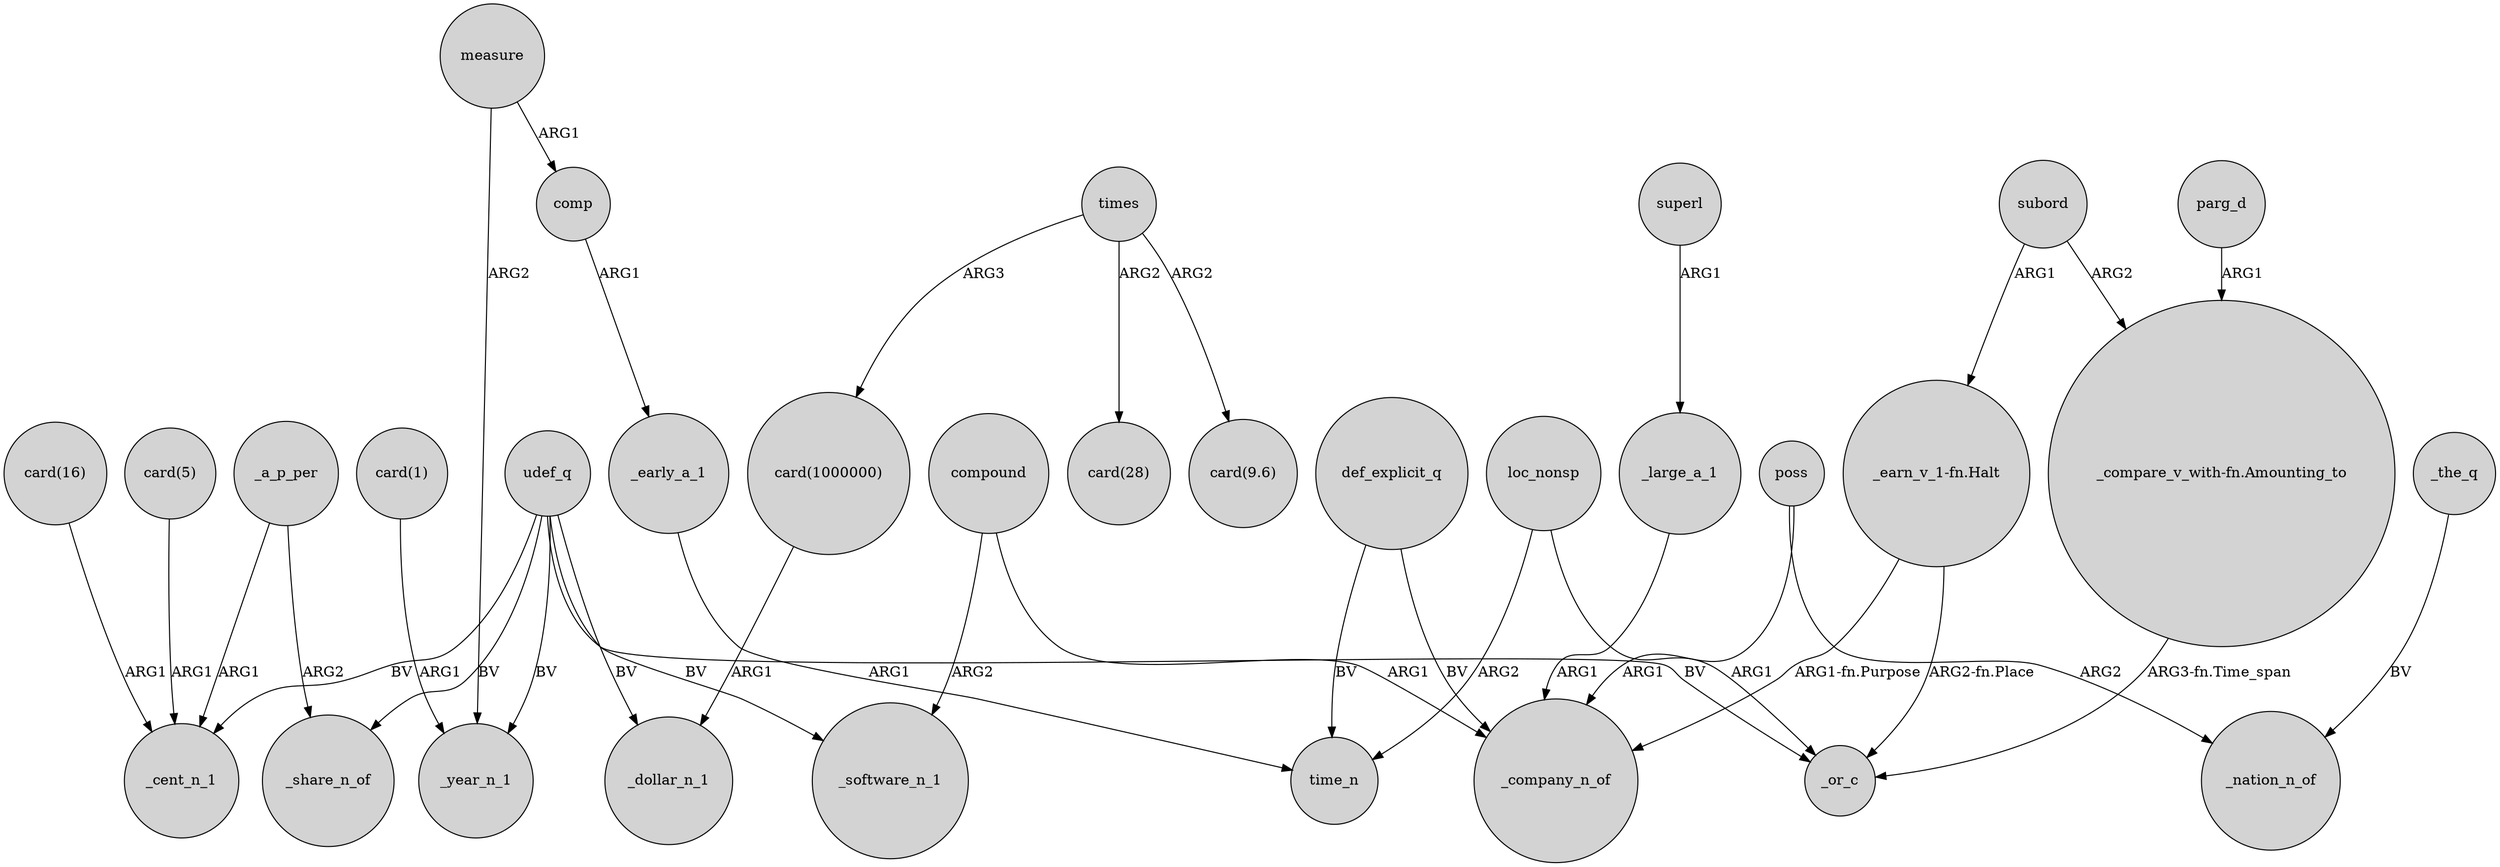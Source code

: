 digraph {
	node [shape=circle style=filled]
	_early_a_1 -> time_n [label=ARG1]
	_a_p_per -> _cent_n_1 [label=ARG1]
	"card(1)" -> _year_n_1 [label=ARG1]
	_the_q -> _nation_n_of [label=BV]
	times -> "card(28)" [label=ARG2]
	times -> "card(1000000)" [label=ARG3]
	"card(16)" -> _cent_n_1 [label=ARG1]
	"_earn_v_1-fn.Halt" -> _company_n_of [label="ARG1-fn.Purpose"]
	comp -> _early_a_1 [label=ARG1]
	"_compare_v_with-fn.Amounting_to" -> _or_c [label="ARG3-fn.Time_span"]
	compound -> _company_n_of [label=ARG1]
	subord -> "_earn_v_1-fn.Halt" [label=ARG1]
	udef_q -> _cent_n_1 [label=BV]
	udef_q -> _or_c [label=BV]
	_large_a_1 -> _company_n_of [label=ARG1]
	measure -> _year_n_1 [label=ARG2]
	_a_p_per -> _share_n_of [label=ARG2]
	udef_q -> _share_n_of [label=BV]
	poss -> _nation_n_of [label=ARG2]
	udef_q -> _dollar_n_1 [label=BV]
	"card(1000000)" -> _dollar_n_1 [label=ARG1]
	compound -> _software_n_1 [label=ARG2]
	loc_nonsp -> _or_c [label=ARG1]
	"_earn_v_1-fn.Halt" -> _or_c [label="ARG2-fn.Place"]
	measure -> comp [label=ARG1]
	def_explicit_q -> time_n [label=BV]
	udef_q -> _year_n_1 [label=BV]
	loc_nonsp -> time_n [label=ARG2]
	poss -> _company_n_of [label=ARG1]
	times -> "card(9.6)" [label=ARG2]
	udef_q -> _software_n_1 [label=BV]
	def_explicit_q -> _company_n_of [label=BV]
	subord -> "_compare_v_with-fn.Amounting_to" [label=ARG2]
	parg_d -> "_compare_v_with-fn.Amounting_to" [label=ARG1]
	superl -> _large_a_1 [label=ARG1]
	"card(5)" -> _cent_n_1 [label=ARG1]
}
